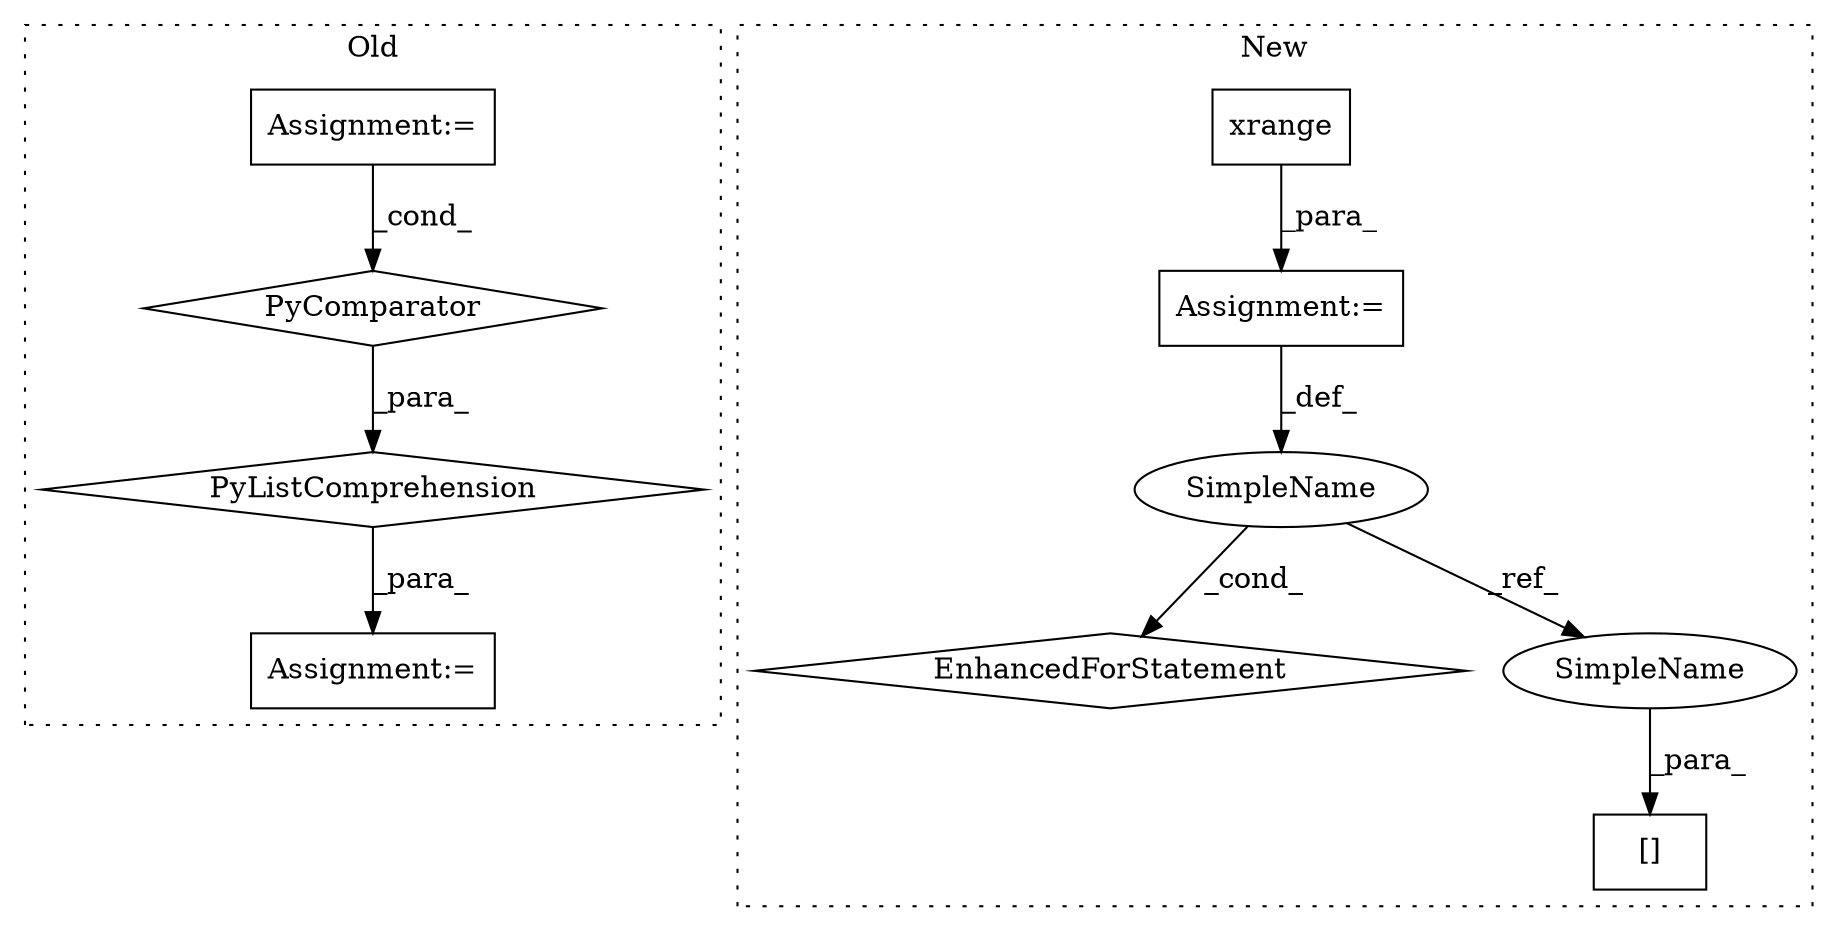 digraph G {
subgraph cluster0 {
1 [label="PyListComprehension" a="109" s="1946" l="95" shape="diamond"];
3 [label="PyComparator" a="113" s="2005" l="28" shape="diamond"];
4 [label="Assignment:=" a="7" s="2005" l="28" shape="box"];
9 [label="Assignment:=" a="7" s="1934" l="12" shape="box"];
label = "Old";
style="dotted";
}
subgraph cluster1 {
2 [label="xrange" a="32" s="1539,1559" l="7,1" shape="box"];
5 [label="Assignment:=" a="7" s="1478,1560" l="53,2" shape="box"];
6 [label="EnhancedForStatement" a="70" s="1595,1685" l="61,2" shape="diamond"];
7 [label="[]" a="2" s="1699,1707" l="7,1" shape="box"];
8 [label="SimpleName" a="42" s="1660" l="1" shape="ellipse"];
10 [label="SimpleName" a="42" s="1706" l="1" shape="ellipse"];
label = "New";
style="dotted";
}
1 -> 9 [label="_para_"];
2 -> 5 [label="_para_"];
3 -> 1 [label="_para_"];
4 -> 3 [label="_cond_"];
5 -> 8 [label="_def_"];
8 -> 10 [label="_ref_"];
8 -> 6 [label="_cond_"];
10 -> 7 [label="_para_"];
}